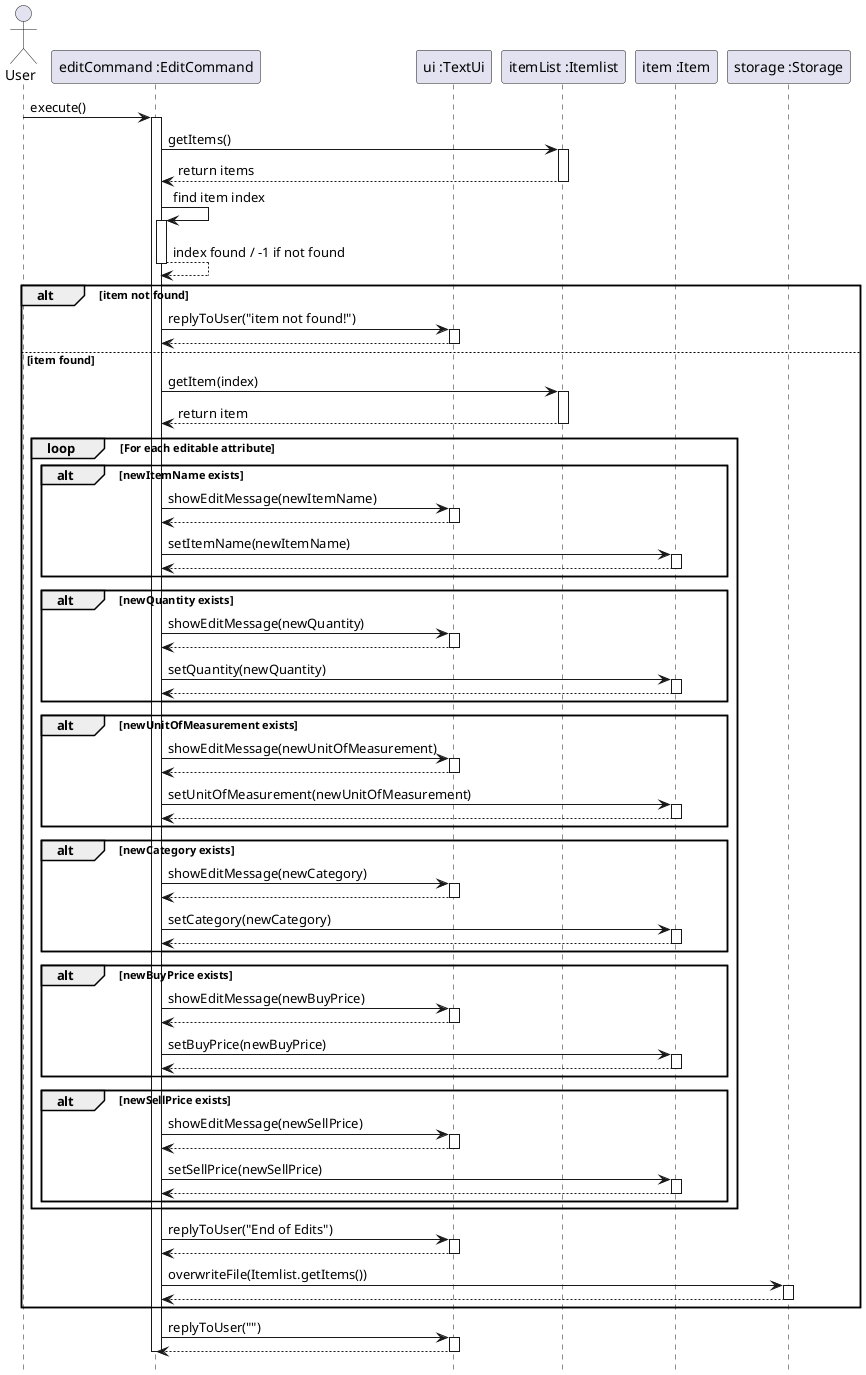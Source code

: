 @startuml
actor User
participant "editCommand :EditCommand" as EditCommand
participant "ui :TextUi" as UI
participant "itemList :Itemlist" as Itemlist
participant "item :Item" as Item
participant "storage :Storage" as Storage

User -> EditCommand : execute()
activate EditCommand

EditCommand -> Itemlist : getItems()
activate Itemlist
Itemlist --> EditCommand : return items
deactivate Itemlist

EditCommand -> EditCommand : find item index
activate EditCommand
EditCommand --> EditCommand : index found / -1 if not found
deactivate EditCommand

alt item not found
    EditCommand -> UI : replyToUser("item not found!")
    activate UI
    UI --> EditCommand
    deactivate UI
else item found
    EditCommand -> Itemlist : getItem(index)
    activate Itemlist
    Itemlist --> EditCommand : return item
    deactivate Itemlist

    loop For each editable attribute
        alt newItemName exists
            EditCommand -> UI : showEditMessage(newItemName)
            activate UI
            UI --> EditCommand
            deactivate UI
            EditCommand -> Item : setItemName(newItemName)
            activate Item
            Item --> EditCommand
            deactivate Item
        end
        alt newQuantity exists
            EditCommand -> UI : showEditMessage(newQuantity)
            activate UI
            UI --> EditCommand
            deactivate UI
            EditCommand -> Item : setQuantity(newQuantity)
            activate Item
            Item --> EditCommand
            deactivate Item
        end
        alt newUnitOfMeasurement exists
            EditCommand -> UI : showEditMessage(newUnitOfMeasurement)
            activate UI
            UI --> EditCommand
            deactivate UI
            EditCommand -> Item : setUnitOfMeasurement(newUnitOfMeasurement)
            activate Item
            Item --> EditCommand
            deactivate Item
        end
            alt newCategory exists
            EditCommand -> UI : showEditMessage(newCategory)
            activate UI
            UI --> EditCommand
            deactivate UI
            EditCommand -> Item : setCategory(newCategory)
            activate Item
            Item --> EditCommand
            deactivate Item
        end
            alt newBuyPrice exists
            EditCommand -> UI : showEditMessage(newBuyPrice)
            activate UI
            UI --> EditCommand
            deactivate UI
            EditCommand -> Item : setBuyPrice(newBuyPrice)
            activate Item
            Item --> EditCommand
            deactivate Item
        end
            alt newSellPrice exists
            EditCommand -> UI : showEditMessage(newSellPrice)
            activate UI
            UI --> EditCommand
            deactivate UI
            EditCommand -> Item : setSellPrice(newSellPrice)
            activate Item
            Item --> EditCommand
            deactivate Item
        end

    end loop

    EditCommand -> UI : replyToUser("End of Edits")
    activate UI
    UI --> EditCommand
    deactivate UI

    EditCommand -> Storage : overwriteFile(Itemlist.getItems())
    activate Storage
    Storage --> EditCommand
    deactivate Storage
end

EditCommand -> UI : replyToUser("")
activate UI
UI --> EditCommand
deactivate UI
hide footbox
deactivate EditCommand
@enduml
